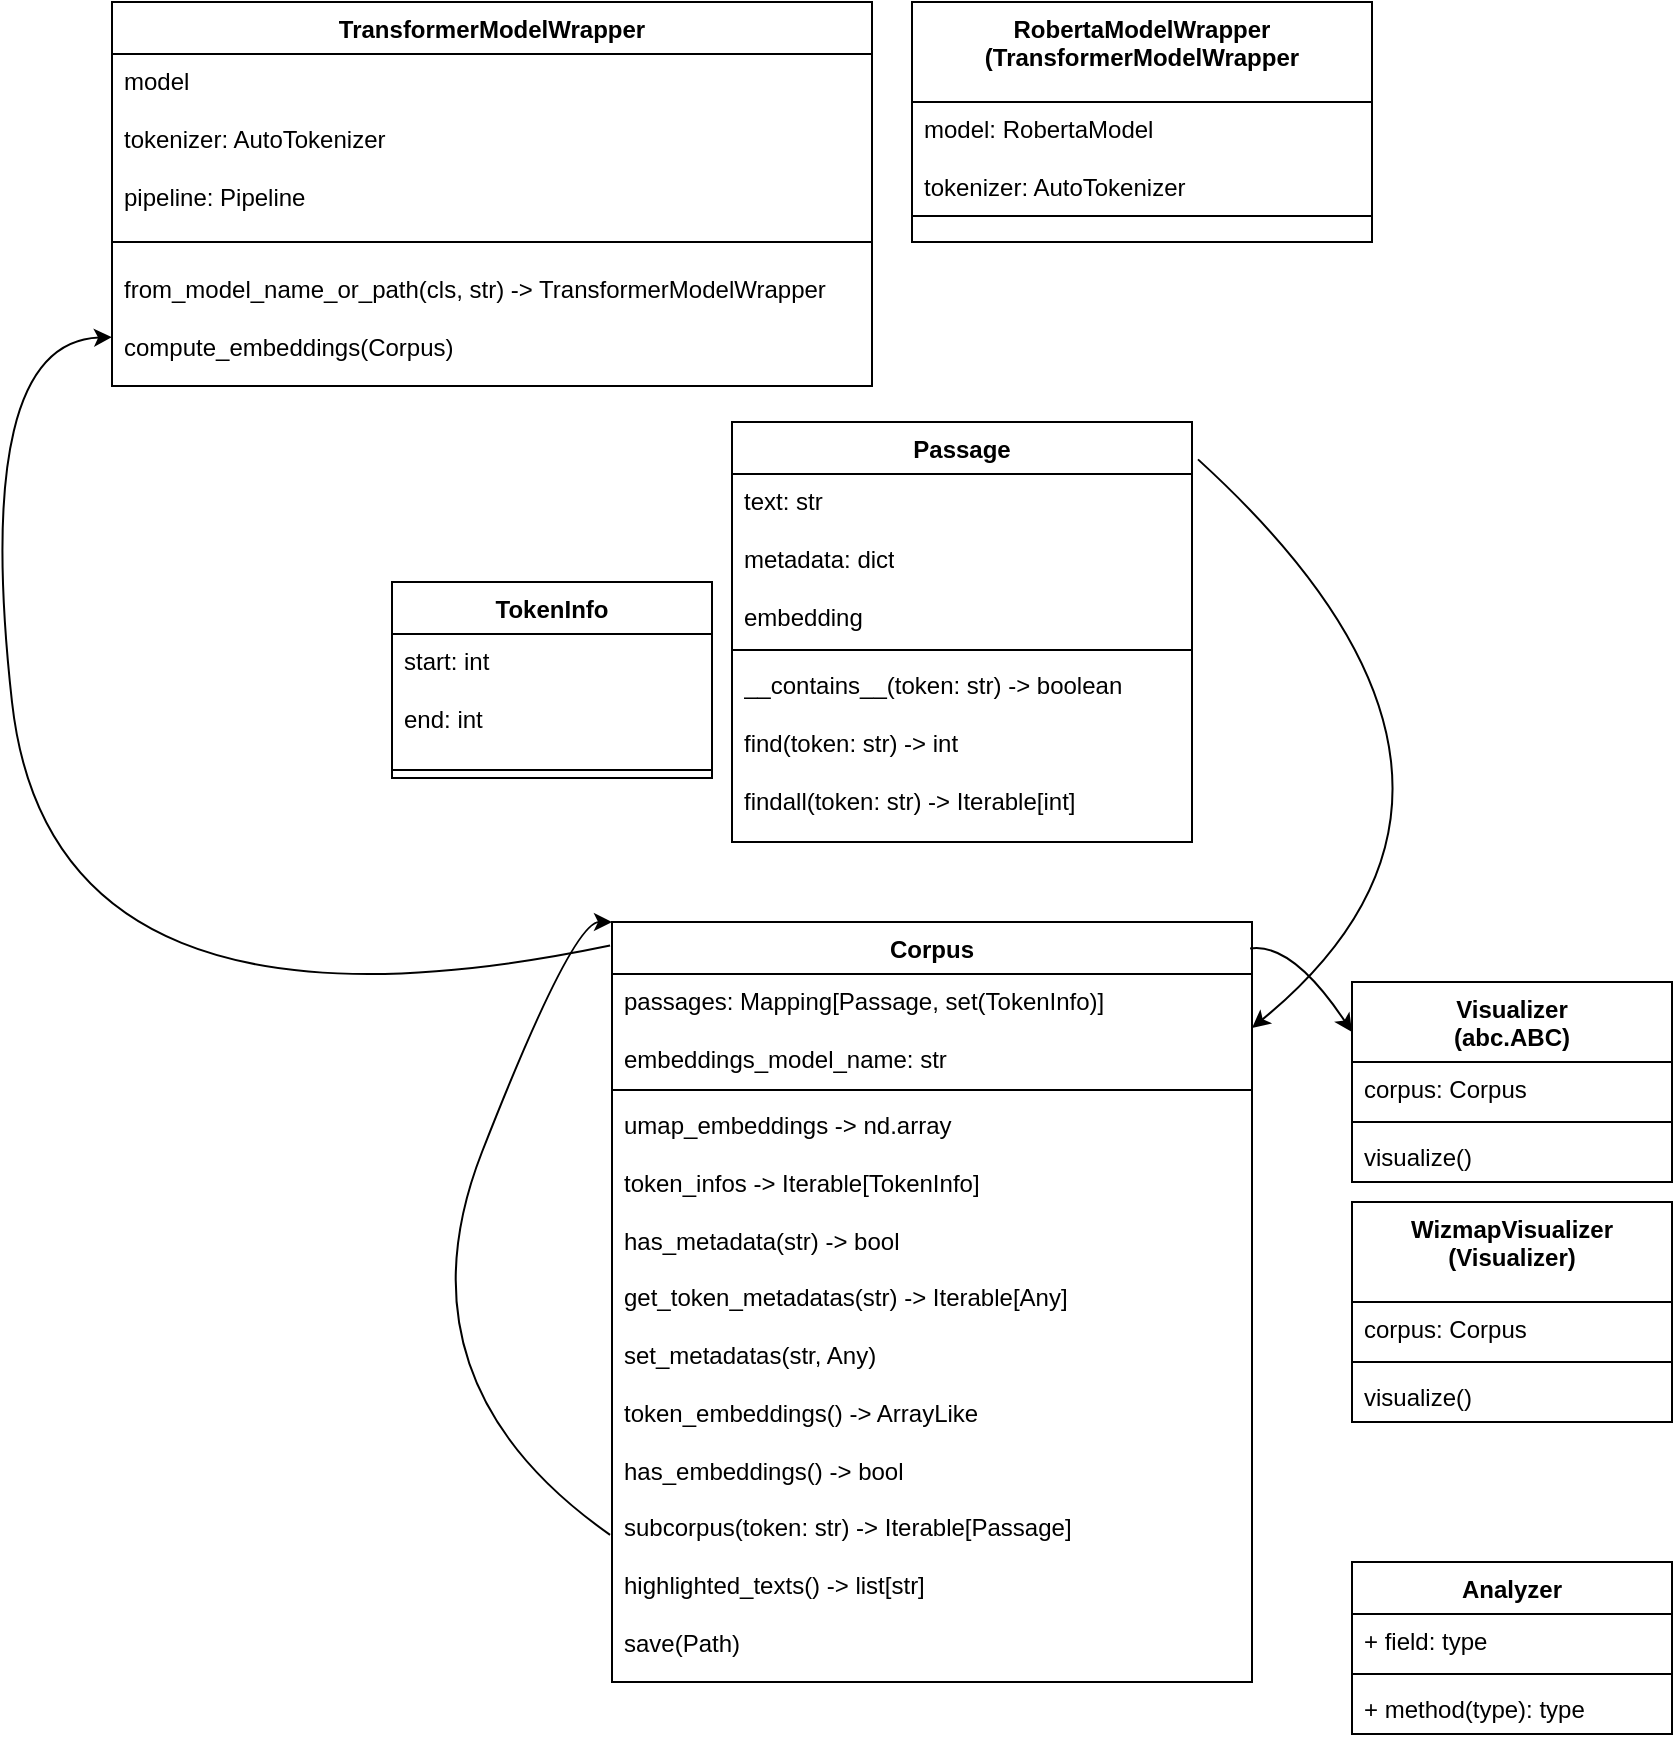 <mxfile>
    <diagram name="Page-1" id="WdzBy8PY2WdK5xbhbwvu">
        <mxGraphModel dx="1801" dy="590" grid="1" gridSize="10" guides="1" tooltips="1" connect="1" arrows="1" fold="1" page="1" pageScale="1" pageWidth="827" pageHeight="1169" math="0" shadow="0">
            <root>
                <mxCell id="0"/>
                <mxCell id="1" parent="0"/>
                <mxCell id="2HnRrAS-3QfhMEqXhVYA-1" value="Corpus" style="swimlane;fontStyle=1;align=center;verticalAlign=top;childLayout=stackLayout;horizontal=1;startSize=26;horizontalStack=0;resizeParent=1;resizeParentMax=0;resizeLast=0;collapsible=1;marginBottom=0;whiteSpace=wrap;html=1;" parent="1" vertex="1">
                    <mxGeometry x="260" y="530" width="320" height="380" as="geometry"/>
                </mxCell>
                <mxCell id="2HnRrAS-3QfhMEqXhVYA-2" value="passages: Mapping[Passage, set(TokenInfo)]&lt;br&gt;&lt;br&gt;embeddings_model_name: str" style="text;strokeColor=none;fillColor=none;align=left;verticalAlign=top;spacingLeft=4;spacingRight=4;overflow=hidden;rotatable=0;points=[[0,0.5],[1,0.5]];portConstraint=eastwest;whiteSpace=wrap;html=1;" parent="2HnRrAS-3QfhMEqXhVYA-1" vertex="1">
                    <mxGeometry y="26" width="320" height="54" as="geometry"/>
                </mxCell>
                <mxCell id="2HnRrAS-3QfhMEqXhVYA-3" value="" style="line;strokeWidth=1;fillColor=none;align=left;verticalAlign=middle;spacingTop=-1;spacingLeft=3;spacingRight=3;rotatable=0;labelPosition=right;points=[];portConstraint=eastwest;strokeColor=inherit;" parent="2HnRrAS-3QfhMEqXhVYA-1" vertex="1">
                    <mxGeometry y="80" width="320" height="8" as="geometry"/>
                </mxCell>
                <mxCell id="2HnRrAS-3QfhMEqXhVYA-4" value="&lt;div&gt;umap_embeddings -&amp;gt; nd.array&lt;/div&gt;&lt;div&gt;&lt;br&gt;&lt;/div&gt;&lt;div&gt;token_infos -&amp;gt; Iterable[TokenInfo]&lt;/div&gt;&lt;div&gt;&lt;br&gt;&lt;/div&gt;&lt;div&gt;&lt;span style=&quot;background-color: initial;&quot;&gt;has_metadata(str) -&amp;gt; bool&lt;/span&gt;&lt;br&gt;&lt;/div&gt;&lt;div&gt;&lt;br&gt;&lt;/div&gt;&lt;div&gt;get_token_metadatas(str) -&amp;gt; Iterable[Any]&lt;/div&gt;&lt;div&gt;&lt;br&gt;&lt;/div&gt;&lt;div&gt;set_metadatas(str, Any)&lt;/div&gt;&lt;div&gt;&lt;br&gt;&lt;/div&gt;&lt;div&gt;token_embeddings() -&amp;gt; ArrayLike&lt;/div&gt;&lt;div&gt;&lt;br&gt;&lt;/div&gt;&lt;div&gt;has_embeddings() -&amp;gt; bool&lt;/div&gt;&lt;div&gt;&lt;br&gt;&lt;/div&gt;&lt;div&gt;subcorpus(token: str) -&amp;gt; Iterable[Passage]&lt;/div&gt;&lt;div&gt;&lt;br&gt;&lt;/div&gt;&lt;div&gt;highlighted_texts() -&amp;gt; list[str]&lt;/div&gt;&lt;div&gt;&lt;br&gt;&lt;/div&gt;&lt;div&gt;save(Path)&lt;/div&gt;&lt;div&gt;&lt;br&gt;&lt;/div&gt;&lt;div&gt;&lt;br&gt;&lt;/div&gt;" style="text;strokeColor=none;fillColor=none;align=left;verticalAlign=top;spacingLeft=4;spacingRight=4;overflow=hidden;rotatable=0;points=[[0,0.5],[1,0.5]];portConstraint=eastwest;whiteSpace=wrap;html=1;" parent="2HnRrAS-3QfhMEqXhVYA-1" vertex="1">
                    <mxGeometry y="88" width="320" height="292" as="geometry"/>
                </mxCell>
                <mxCell id="5" value="" style="curved=1;endArrow=classic;html=1;entryX=0;entryY=0;entryDx=0;entryDy=0;exitX=-0.003;exitY=0.748;exitDx=0;exitDy=0;exitPerimeter=0;" parent="2HnRrAS-3QfhMEqXhVYA-1" source="2HnRrAS-3QfhMEqXhVYA-4" target="2HnRrAS-3QfhMEqXhVYA-1" edge="1">
                    <mxGeometry width="50" height="50" relative="1" as="geometry">
                        <mxPoint x="90" y="-100" as="sourcePoint"/>
                        <mxPoint x="140" y="-150" as="targetPoint"/>
                        <Array as="points">
                            <mxPoint x="-110" y="230"/>
                            <mxPoint x="-20"/>
                        </Array>
                    </mxGeometry>
                </mxCell>
                <mxCell id="2HnRrAS-3QfhMEqXhVYA-6" value="Passage" style="swimlane;fontStyle=1;align=center;verticalAlign=top;childLayout=stackLayout;horizontal=1;startSize=26;horizontalStack=0;resizeParent=1;resizeParentMax=0;resizeLast=0;collapsible=1;marginBottom=0;whiteSpace=wrap;html=1;" parent="1" vertex="1">
                    <mxGeometry x="320" y="280" width="230" height="210" as="geometry"/>
                </mxCell>
                <mxCell id="2HnRrAS-3QfhMEqXhVYA-7" value="&lt;div&gt;text: str&lt;/div&gt;&lt;div&gt;&lt;br&gt;&lt;/div&gt;&lt;div&gt;metadata: dict&lt;/div&gt;&lt;div&gt;&lt;br&gt;&lt;/div&gt;&lt;div&gt;embedding&lt;br&gt;&lt;/div&gt;" style="text;strokeColor=none;fillColor=none;align=left;verticalAlign=top;spacingLeft=4;spacingRight=4;overflow=hidden;rotatable=0;points=[[0,0.5],[1,0.5]];portConstraint=eastwest;whiteSpace=wrap;html=1;" parent="2HnRrAS-3QfhMEqXhVYA-6" vertex="1">
                    <mxGeometry y="26" width="230" height="84" as="geometry"/>
                </mxCell>
                <mxCell id="2HnRrAS-3QfhMEqXhVYA-8" value="" style="line;strokeWidth=1;fillColor=none;align=left;verticalAlign=middle;spacingTop=-1;spacingLeft=3;spacingRight=3;rotatable=0;labelPosition=right;points=[];portConstraint=eastwest;strokeColor=inherit;" parent="2HnRrAS-3QfhMEqXhVYA-6" vertex="1">
                    <mxGeometry y="110" width="230" height="8" as="geometry"/>
                </mxCell>
                <mxCell id="2HnRrAS-3QfhMEqXhVYA-9" value="&lt;div&gt;__contains__(token: str) -&amp;gt; boolean&lt;/div&gt;&lt;div&gt;&lt;br&gt;&lt;/div&gt;&lt;div&gt;find(token: str) -&amp;gt; int&lt;/div&gt;&lt;div&gt;&lt;br&gt;&lt;/div&gt;&lt;div&gt;findall(token: str) -&amp;gt; Iterable[int]&lt;/div&gt;&lt;div&gt;&lt;br&gt;&lt;/div&gt;" style="text;strokeColor=none;fillColor=none;align=left;verticalAlign=top;spacingLeft=4;spacingRight=4;overflow=hidden;rotatable=0;points=[[0,0.5],[1,0.5]];portConstraint=eastwest;whiteSpace=wrap;html=1;" parent="2HnRrAS-3QfhMEqXhVYA-6" vertex="1">
                    <mxGeometry y="118" width="230" height="92" as="geometry"/>
                </mxCell>
                <mxCell id="2HnRrAS-3QfhMEqXhVYA-10" value="TransformerModelWrapper" style="swimlane;fontStyle=1;align=center;verticalAlign=top;childLayout=stackLayout;horizontal=1;startSize=26;horizontalStack=0;resizeParent=1;resizeParentMax=0;resizeLast=0;collapsible=1;marginBottom=0;whiteSpace=wrap;html=1;" parent="1" vertex="1">
                    <mxGeometry x="10" y="70" width="380" height="192" as="geometry"/>
                </mxCell>
                <mxCell id="2HnRrAS-3QfhMEqXhVYA-11" value="&lt;div&gt;model&lt;br&gt;&lt;br&gt;&lt;/div&gt;&lt;div&gt;tokenizer: AutoTokenizer&lt;/div&gt;&lt;div&gt;&lt;br&gt;&lt;/div&gt;&lt;div&gt;pipeline: Pipeline&lt;/div&gt;" style="text;strokeColor=none;fillColor=none;align=left;verticalAlign=top;spacingLeft=4;spacingRight=4;overflow=hidden;rotatable=0;points=[[0,0.5],[1,0.5]];portConstraint=eastwest;whiteSpace=wrap;html=1;" parent="2HnRrAS-3QfhMEqXhVYA-10" vertex="1">
                    <mxGeometry y="26" width="380" height="84" as="geometry"/>
                </mxCell>
                <mxCell id="2HnRrAS-3QfhMEqXhVYA-12" value="" style="line;strokeWidth=1;fillColor=none;align=left;verticalAlign=middle;spacingTop=-1;spacingLeft=3;spacingRight=3;rotatable=0;labelPosition=right;points=[];portConstraint=eastwest;strokeColor=inherit;" parent="2HnRrAS-3QfhMEqXhVYA-10" vertex="1">
                    <mxGeometry y="110" width="380" height="20" as="geometry"/>
                </mxCell>
                <mxCell id="2HnRrAS-3QfhMEqXhVYA-13" value="from_model_name_or_path(cls, str) -&amp;gt; TransformerModelWrapper&lt;br&gt;&lt;br&gt;&lt;div&gt;compute_embeddings(Corpus)&lt;/div&gt;" style="text;strokeColor=none;fillColor=none;align=left;verticalAlign=top;spacingLeft=4;spacingRight=4;overflow=hidden;rotatable=0;points=[[0,0.5],[1,0.5]];portConstraint=eastwest;whiteSpace=wrap;html=1;" parent="2HnRrAS-3QfhMEqXhVYA-10" vertex="1">
                    <mxGeometry y="130" width="380" height="62" as="geometry"/>
                </mxCell>
                <mxCell id="2HnRrAS-3QfhMEqXhVYA-22" value="RobertaModelWrapper&lt;br&gt;(TransformerModelWrapper" style="swimlane;fontStyle=1;align=center;verticalAlign=top;childLayout=stackLayout;horizontal=1;startSize=50;horizontalStack=0;resizeParent=1;resizeParentMax=0;resizeLast=0;collapsible=1;marginBottom=0;whiteSpace=wrap;html=1;" parent="1" vertex="1">
                    <mxGeometry x="410" y="70" width="230" height="120" as="geometry"/>
                </mxCell>
                <mxCell id="2HnRrAS-3QfhMEqXhVYA-23" value="&lt;div&gt;model: RobertaModel&lt;/div&gt;&lt;div&gt;&lt;br&gt;&lt;/div&gt;&lt;div&gt;tokenizer: AutoTokenizer&lt;br&gt;&lt;/div&gt;" style="text;strokeColor=none;fillColor=none;align=left;verticalAlign=top;spacingLeft=4;spacingRight=4;overflow=hidden;rotatable=0;points=[[0,0.5],[1,0.5]];portConstraint=eastwest;whiteSpace=wrap;html=1;" parent="2HnRrAS-3QfhMEqXhVYA-22" vertex="1">
                    <mxGeometry y="50" width="230" height="44" as="geometry"/>
                </mxCell>
                <mxCell id="2HnRrAS-3QfhMEqXhVYA-24" value="" style="line;strokeWidth=1;fillColor=none;align=left;verticalAlign=middle;spacingTop=-1;spacingLeft=3;spacingRight=3;rotatable=0;labelPosition=right;points=[];portConstraint=eastwest;strokeColor=inherit;" parent="2HnRrAS-3QfhMEqXhVYA-22" vertex="1">
                    <mxGeometry y="94" width="230" height="26" as="geometry"/>
                </mxCell>
                <mxCell id="2HnRrAS-3QfhMEqXhVYA-27" value="" style="curved=1;endArrow=classic;html=1;rounded=0;entryX=1;entryY=0.5;entryDx=0;entryDy=0;exitX=1.013;exitY=0.089;exitDx=0;exitDy=0;exitPerimeter=0;" parent="1" source="2HnRrAS-3QfhMEqXhVYA-6" target="2HnRrAS-3QfhMEqXhVYA-2" edge="1">
                    <mxGeometry width="50" height="50" relative="1" as="geometry">
                        <mxPoint x="430" y="380" as="sourcePoint"/>
                        <mxPoint x="480" y="330" as="targetPoint"/>
                        <Array as="points">
                            <mxPoint x="730" y="460"/>
                        </Array>
                    </mxGeometry>
                </mxCell>
                <mxCell id="2HnRrAS-3QfhMEqXhVYA-32" value="Analyzer" style="swimlane;fontStyle=1;align=center;verticalAlign=top;childLayout=stackLayout;horizontal=1;startSize=26;horizontalStack=0;resizeParent=1;resizeParentMax=0;resizeLast=0;collapsible=1;marginBottom=0;whiteSpace=wrap;html=1;" parent="1" vertex="1">
                    <mxGeometry x="630" y="850" width="160" height="86" as="geometry"/>
                </mxCell>
                <mxCell id="2HnRrAS-3QfhMEqXhVYA-33" value="+ field: type" style="text;strokeColor=none;fillColor=none;align=left;verticalAlign=top;spacingLeft=4;spacingRight=4;overflow=hidden;rotatable=0;points=[[0,0.5],[1,0.5]];portConstraint=eastwest;whiteSpace=wrap;html=1;" parent="2HnRrAS-3QfhMEqXhVYA-32" vertex="1">
                    <mxGeometry y="26" width="160" height="26" as="geometry"/>
                </mxCell>
                <mxCell id="2HnRrAS-3QfhMEqXhVYA-34" value="" style="line;strokeWidth=1;fillColor=none;align=left;verticalAlign=middle;spacingTop=-1;spacingLeft=3;spacingRight=3;rotatable=0;labelPosition=right;points=[];portConstraint=eastwest;strokeColor=inherit;" parent="2HnRrAS-3QfhMEqXhVYA-32" vertex="1">
                    <mxGeometry y="52" width="160" height="8" as="geometry"/>
                </mxCell>
                <mxCell id="2HnRrAS-3QfhMEqXhVYA-35" value="+ method(type): type" style="text;strokeColor=none;fillColor=none;align=left;verticalAlign=top;spacingLeft=4;spacingRight=4;overflow=hidden;rotatable=0;points=[[0,0.5],[1,0.5]];portConstraint=eastwest;whiteSpace=wrap;html=1;" parent="2HnRrAS-3QfhMEqXhVYA-32" vertex="1">
                    <mxGeometry y="60" width="160" height="26" as="geometry"/>
                </mxCell>
                <mxCell id="JhBEpS2daJ8wf7nsSkQY-1" value="TokenInfo" style="swimlane;fontStyle=1;align=center;verticalAlign=top;childLayout=stackLayout;horizontal=1;startSize=26;horizontalStack=0;resizeParent=1;resizeParentMax=0;resizeLast=0;collapsible=1;marginBottom=0;whiteSpace=wrap;html=1;" parent="1" vertex="1">
                    <mxGeometry x="150" y="360" width="160" height="98" as="geometry"/>
                </mxCell>
                <mxCell id="JhBEpS2daJ8wf7nsSkQY-2" value="&lt;div&gt;start: int&lt;/div&gt;&lt;div&gt;&lt;br&gt;&lt;/div&gt;&lt;div&gt;end: int&lt;br&gt;&lt;/div&gt;" style="text;strokeColor=none;fillColor=none;align=left;verticalAlign=top;spacingLeft=4;spacingRight=4;overflow=hidden;rotatable=0;points=[[0,0.5],[1,0.5]];portConstraint=eastwest;whiteSpace=wrap;html=1;" parent="JhBEpS2daJ8wf7nsSkQY-1" vertex="1">
                    <mxGeometry y="26" width="160" height="64" as="geometry"/>
                </mxCell>
                <mxCell id="JhBEpS2daJ8wf7nsSkQY-3" value="" style="line;strokeWidth=1;fillColor=none;align=left;verticalAlign=middle;spacingTop=-1;spacingLeft=3;spacingRight=3;rotatable=0;labelPosition=right;points=[];portConstraint=eastwest;strokeColor=inherit;" parent="JhBEpS2daJ8wf7nsSkQY-1" vertex="1">
                    <mxGeometry y="90" width="160" height="8" as="geometry"/>
                </mxCell>
                <mxCell id="6" value="" style="curved=1;endArrow=classic;html=1;exitX=-0.003;exitY=0.031;exitDx=0;exitDy=0;exitPerimeter=0;" parent="1" source="2HnRrAS-3QfhMEqXhVYA-1" target="2HnRrAS-3QfhMEqXhVYA-13" edge="1">
                    <mxGeometry width="50" height="50" relative="1" as="geometry">
                        <mxPoint x="500" y="580" as="sourcePoint"/>
                        <mxPoint x="550" y="530" as="targetPoint"/>
                        <Array as="points">
                            <mxPoint x="-20" y="600"/>
                            <mxPoint x="-60" y="240"/>
                        </Array>
                    </mxGeometry>
                </mxCell>
                <mxCell id="13" value="Visualizer&#10;(abc.ABC)" style="swimlane;fontStyle=1;align=center;verticalAlign=top;childLayout=stackLayout;horizontal=1;startSize=40;horizontalStack=0;resizeParent=1;resizeParentMax=0;resizeLast=0;collapsible=1;marginBottom=0;" parent="1" vertex="1">
                    <mxGeometry x="630" y="560" width="160" height="100" as="geometry"/>
                </mxCell>
                <mxCell id="14" value="corpus: Corpus" style="text;strokeColor=none;fillColor=none;align=left;verticalAlign=top;spacingLeft=4;spacingRight=4;overflow=hidden;rotatable=0;points=[[0,0.5],[1,0.5]];portConstraint=eastwest;" parent="13" vertex="1">
                    <mxGeometry y="40" width="160" height="26" as="geometry"/>
                </mxCell>
                <mxCell id="15" value="" style="line;strokeWidth=1;fillColor=none;align=left;verticalAlign=middle;spacingTop=-1;spacingLeft=3;spacingRight=3;rotatable=0;labelPosition=right;points=[];portConstraint=eastwest;strokeColor=inherit;" parent="13" vertex="1">
                    <mxGeometry y="66" width="160" height="8" as="geometry"/>
                </mxCell>
                <mxCell id="16" value="visualize()" style="text;strokeColor=none;fillColor=none;align=left;verticalAlign=top;spacingLeft=4;spacingRight=4;overflow=hidden;rotatable=0;points=[[0,0.5],[1,0.5]];portConstraint=eastwest;" parent="13" vertex="1">
                    <mxGeometry y="74" width="160" height="26" as="geometry"/>
                </mxCell>
                <mxCell id="18" value="WizmapVisualizer&#10;(Visualizer)" style="swimlane;fontStyle=1;align=center;verticalAlign=top;childLayout=stackLayout;horizontal=1;startSize=50;horizontalStack=0;resizeParent=1;resizeParentMax=0;resizeLast=0;collapsible=1;marginBottom=0;" parent="1" vertex="1">
                    <mxGeometry x="630" y="670" width="160" height="110" as="geometry"/>
                </mxCell>
                <mxCell id="19" value="corpus: Corpus" style="text;strokeColor=none;fillColor=none;align=left;verticalAlign=top;spacingLeft=4;spacingRight=4;overflow=hidden;rotatable=0;points=[[0,0.5],[1,0.5]];portConstraint=eastwest;" parent="18" vertex="1">
                    <mxGeometry y="50" width="160" height="26" as="geometry"/>
                </mxCell>
                <mxCell id="20" value="" style="line;strokeWidth=1;fillColor=none;align=left;verticalAlign=middle;spacingTop=-1;spacingLeft=3;spacingRight=3;rotatable=0;labelPosition=right;points=[];portConstraint=eastwest;strokeColor=inherit;" parent="18" vertex="1">
                    <mxGeometry y="76" width="160" height="8" as="geometry"/>
                </mxCell>
                <mxCell id="21" value="visualize()" style="text;strokeColor=none;fillColor=none;align=left;verticalAlign=top;spacingLeft=4;spacingRight=4;overflow=hidden;rotatable=0;points=[[0,0.5],[1,0.5]];portConstraint=eastwest;" parent="18" vertex="1">
                    <mxGeometry y="84" width="160" height="26" as="geometry"/>
                </mxCell>
                <mxCell id="22" value="" style="curved=1;endArrow=classic;html=1;entryX=0;entryY=0.25;entryDx=0;entryDy=0;exitX=0.997;exitY=0.035;exitDx=0;exitDy=0;exitPerimeter=0;" parent="1" source="2HnRrAS-3QfhMEqXhVYA-1" target="13" edge="1">
                    <mxGeometry width="50" height="50" relative="1" as="geometry">
                        <mxPoint x="460" y="580" as="sourcePoint"/>
                        <mxPoint x="510" y="530" as="targetPoint"/>
                        <Array as="points">
                            <mxPoint x="600" y="540"/>
                        </Array>
                    </mxGeometry>
                </mxCell>
            </root>
        </mxGraphModel>
    </diagram>
</mxfile>
